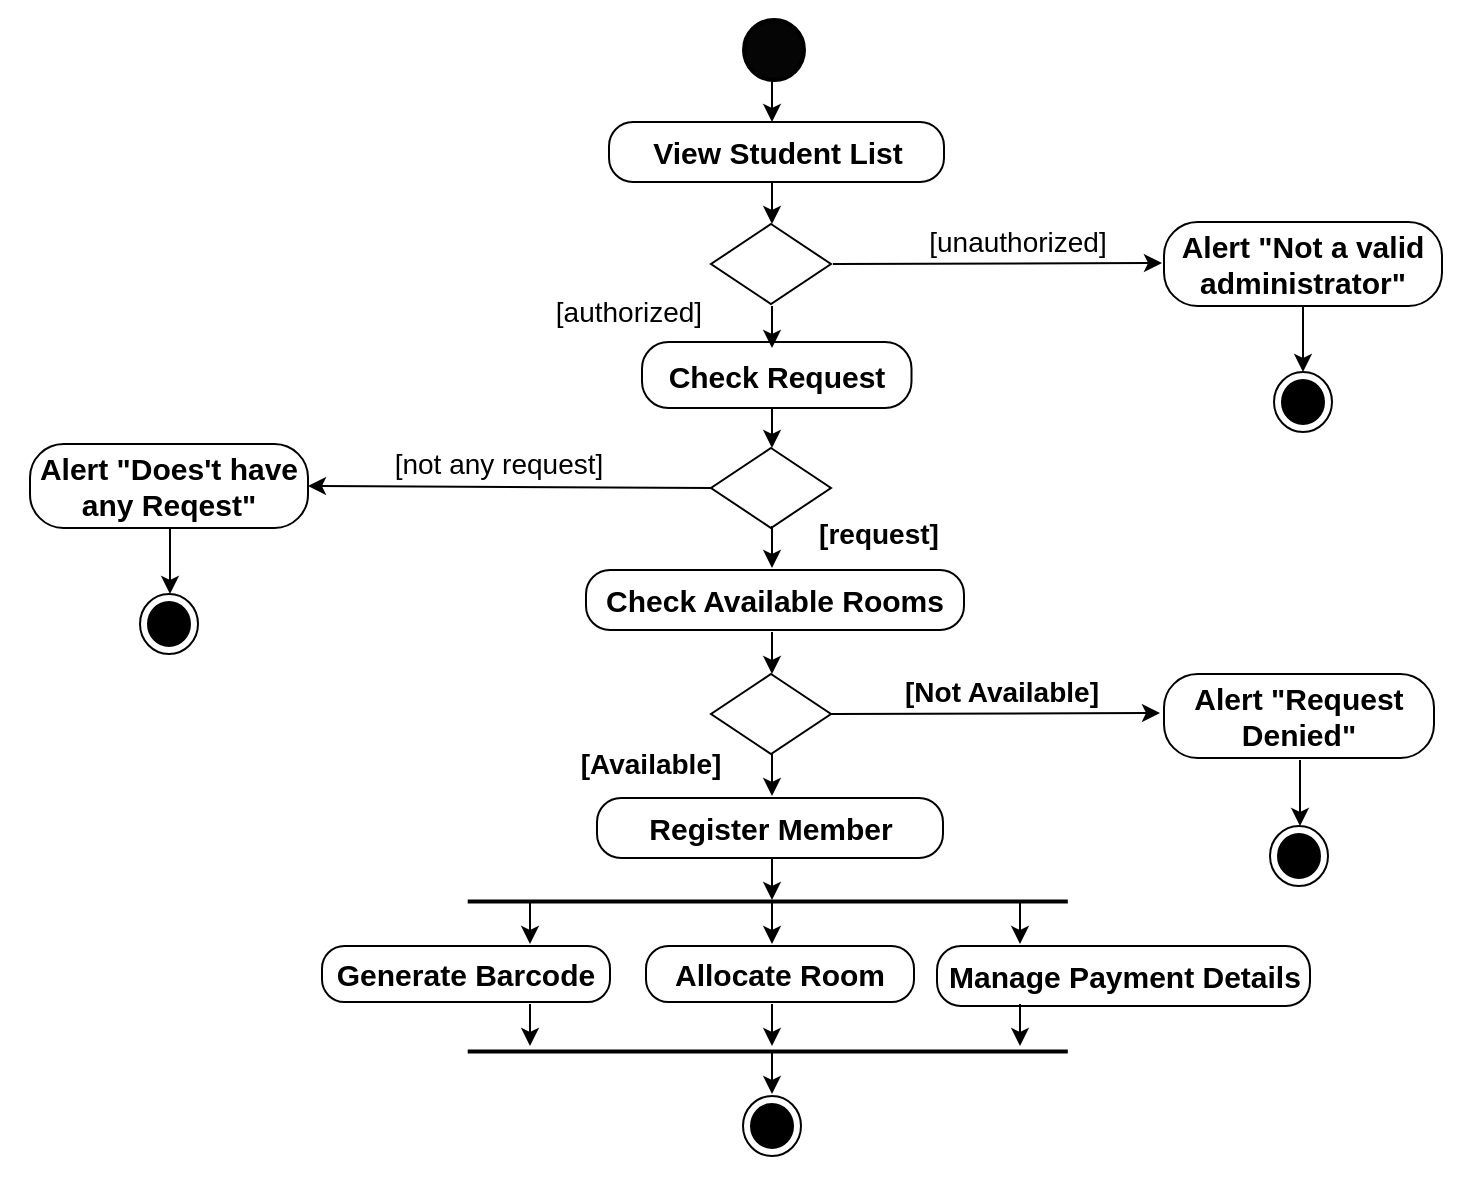 <mxfile version="24.7.7">
  <diagram name="Page-1" id="-OjTuoedmdQ_PuTkQpAq">
    <mxGraphModel dx="1050" dy="557" grid="1" gridSize="10" guides="1" tooltips="1" connect="1" arrows="1" fold="1" page="1" pageScale="1" pageWidth="850" pageHeight="1100" math="0" shadow="0">
      <root>
        <mxCell id="0" />
        <mxCell id="1" parent="0" />
        <mxCell id="hsuwf4feveRouKzLAgyw-4" value="" style="rounded=0;whiteSpace=wrap;html=1;strokeColor=#FFFFFF;" parent="1" vertex="1">
          <mxGeometry x="40" y="110" width="730" height="590" as="geometry" />
        </mxCell>
        <mxCell id="hsuwf4feveRouKzLAgyw-10" value="" style="ellipse;html=1;strokeWidth=2;rotation=90;fillStyle=solid;fillColor=#050505;" parent="1" vertex="1">
          <mxGeometry x="411" y="119" width="30" height="30" as="geometry" />
        </mxCell>
        <mxCell id="hsuwf4feveRouKzLAgyw-18" value="" style="endArrow=classic;html=1;rounded=0;exitX=1;exitY=0.5;exitDx=0;exitDy=0;entryX=0;entryY=0.5;entryDx=0;entryDy=0;" parent="1" edge="1">
          <mxGeometry width="50" height="50" relative="1" as="geometry">
            <mxPoint x="455.5" y="241" as="sourcePoint" />
            <mxPoint x="620" y="240.5" as="targetPoint" />
          </mxGeometry>
        </mxCell>
        <mxCell id="hsuwf4feveRouKzLAgyw-19" value="&lt;font style=&quot;font-size: 14px;&quot;&gt;[unauthorized]&lt;/font&gt;" style="text;html=1;align=center;verticalAlign=middle;whiteSpace=wrap;rounded=0;" parent="1" vertex="1">
          <mxGeometry x="488" y="220" width="120" height="20" as="geometry" />
        </mxCell>
        <mxCell id="hsuwf4feveRouKzLAgyw-23" value="&lt;font style=&quot;font-size: 15px;&quot;&gt;&lt;b&gt;&lt;font style=&quot;font-size: 15px;&quot;&gt;Alert &quot;Not a valid administrator&lt;/font&gt;&lt;span style=&quot;background-color: initial;&quot;&gt;&quot;&lt;/span&gt;&lt;/b&gt;&lt;/font&gt;" style="rounded=1;whiteSpace=wrap;html=1;arcSize=40;" parent="1" vertex="1">
          <mxGeometry x="621" y="220" width="139" height="42" as="geometry" />
        </mxCell>
        <mxCell id="hsuwf4feveRouKzLAgyw-25" value="" style="ellipse;html=1;shape=endState;fillColor=#000000;strokeColor=#030000;" parent="1" vertex="1">
          <mxGeometry x="676" y="295" width="29" height="30" as="geometry" />
        </mxCell>
        <mxCell id="hsuwf4feveRouKzLAgyw-26" value="" style="endArrow=classic;html=1;rounded=0;exitX=0.5;exitY=1;exitDx=0;exitDy=0;entryX=0.5;entryY=0;entryDx=0;entryDy=0;" parent="1" source="hsuwf4feveRouKzLAgyw-23" target="hsuwf4feveRouKzLAgyw-25" edge="1">
          <mxGeometry width="50" height="50" relative="1" as="geometry">
            <mxPoint x="468.5" y="311" as="sourcePoint" />
            <mxPoint x="633" y="310.5" as="targetPoint" />
          </mxGeometry>
        </mxCell>
        <mxCell id="hsuwf4feveRouKzLAgyw-27" value="&lt;font style=&quot;font-size: 14px;&quot;&gt;[authorized]&lt;/font&gt;" style="text;html=1;align=center;verticalAlign=middle;whiteSpace=wrap;rounded=0;" parent="1" vertex="1">
          <mxGeometry x="311" y="253" width="85" height="24" as="geometry" />
        </mxCell>
        <mxCell id="hsuwf4feveRouKzLAgyw-28" value="&lt;span style=&quot;font-size: 15px;&quot;&gt;&lt;b&gt;View Student List&lt;/b&gt;&lt;/span&gt;" style="rounded=1;whiteSpace=wrap;html=1;arcSize=40;" parent="1" vertex="1">
          <mxGeometry x="343.5" y="170" width="167.5" height="30" as="geometry" />
        </mxCell>
        <mxCell id="hsuwf4feveRouKzLAgyw-32" value="" style="rhombus;whiteSpace=wrap;html=1;" parent="1" vertex="1">
          <mxGeometry x="394.5" y="221" width="60" height="40" as="geometry" />
        </mxCell>
        <mxCell id="hsuwf4feveRouKzLAgyw-43" value="" style="endArrow=classic;html=1;rounded=0;" parent="1" edge="1">
          <mxGeometry width="50" height="50" relative="1" as="geometry">
            <mxPoint x="425" y="200" as="sourcePoint" />
            <mxPoint x="425" y="221" as="targetPoint" />
          </mxGeometry>
        </mxCell>
        <mxCell id="hsuwf4feveRouKzLAgyw-45" value="" style="endArrow=classic;html=1;rounded=0;" parent="1" edge="1">
          <mxGeometry width="50" height="50" relative="1" as="geometry">
            <mxPoint x="425" y="149" as="sourcePoint" />
            <mxPoint x="425" y="170" as="targetPoint" />
          </mxGeometry>
        </mxCell>
        <mxCell id="hsuwf4feveRouKzLAgyw-47" value="&lt;span style=&quot;font-size: 15px;&quot;&gt;&lt;b&gt;Register Member&lt;/b&gt;&lt;/span&gt;" style="rounded=1;whiteSpace=wrap;html=1;arcSize=40;" parent="1" vertex="1">
          <mxGeometry x="337.5" y="508" width="173" height="30" as="geometry" />
        </mxCell>
        <mxCell id="hsuwf4feveRouKzLAgyw-48" value="" style="endArrow=classic;html=1;rounded=0;" parent="1" edge="1">
          <mxGeometry width="50" height="50" relative="1" as="geometry">
            <mxPoint x="425" y="312" as="sourcePoint" />
            <mxPoint x="425" y="333" as="targetPoint" />
          </mxGeometry>
        </mxCell>
        <mxCell id="hsuwf4feveRouKzLAgyw-50" value="&lt;font style=&quot;font-size: 15px;&quot;&gt;&lt;b&gt;Check Request&lt;/b&gt;&lt;/font&gt;" style="rounded=1;whiteSpace=wrap;html=1;arcSize=40;" parent="1" vertex="1">
          <mxGeometry x="360" y="280" width="134.75" height="33" as="geometry" />
        </mxCell>
        <mxCell id="hsuwf4feveRouKzLAgyw-51" value="&lt;span style=&quot;font-size: 15px;&quot;&gt;&lt;b&gt;Check Available Rooms&lt;/b&gt;&lt;/span&gt;" style="rounded=1;whiteSpace=wrap;html=1;arcSize=40;" parent="1" vertex="1">
          <mxGeometry x="332" y="394" width="189" height="30" as="geometry" />
        </mxCell>
        <mxCell id="W7Onl-P6QppJBiZPLQIE-1" value="" style="endArrow=classic;html=1;rounded=0;" parent="1" edge="1">
          <mxGeometry width="50" height="50" relative="1" as="geometry">
            <mxPoint x="425" y="262" as="sourcePoint" />
            <mxPoint x="425" y="283" as="targetPoint" />
          </mxGeometry>
        </mxCell>
        <mxCell id="W7Onl-P6QppJBiZPLQIE-2" value="" style="rhombus;whiteSpace=wrap;html=1;" parent="1" vertex="1">
          <mxGeometry x="394.5" y="333" width="60" height="40" as="geometry" />
        </mxCell>
        <mxCell id="W7Onl-P6QppJBiZPLQIE-3" value="" style="endArrow=classic;html=1;rounded=0;exitX=0;exitY=0.5;exitDx=0;exitDy=0;entryX=1;entryY=0.5;entryDx=0;entryDy=0;" parent="1" source="W7Onl-P6QppJBiZPLQIE-2" target="W7Onl-P6QppJBiZPLQIE-5" edge="1">
          <mxGeometry width="50" height="50" relative="1" as="geometry">
            <mxPoint x="403.5" y="396" as="sourcePoint" />
            <mxPoint x="568" y="395.5" as="targetPoint" />
          </mxGeometry>
        </mxCell>
        <mxCell id="W7Onl-P6QppJBiZPLQIE-4" value="&lt;font style=&quot;font-size: 14px;&quot;&gt;[not any request]&lt;/font&gt;" style="text;html=1;align=center;verticalAlign=middle;whiteSpace=wrap;rounded=0;" parent="1" vertex="1">
          <mxGeometry x="227" y="331" width="123" height="20" as="geometry" />
        </mxCell>
        <mxCell id="W7Onl-P6QppJBiZPLQIE-5" value="&lt;font style=&quot;font-size: 15px;&quot;&gt;&lt;b&gt;&lt;font style=&quot;font-size: 15px;&quot;&gt;Alert &quot;Does&#39;t have any Reqest&lt;/font&gt;&lt;span style=&quot;background-color: initial;&quot;&gt;&quot;&lt;/span&gt;&lt;/b&gt;&lt;/font&gt;" style="rounded=1;whiteSpace=wrap;html=1;arcSize=40;" parent="1" vertex="1">
          <mxGeometry x="54" y="331" width="139" height="42" as="geometry" />
        </mxCell>
        <mxCell id="W7Onl-P6QppJBiZPLQIE-6" value="" style="endArrow=classic;html=1;rounded=0;exitX=0.5;exitY=1;exitDx=0;exitDy=0;entryX=0.5;entryY=0;entryDx=0;entryDy=0;" parent="1" edge="1">
          <mxGeometry width="50" height="50" relative="1" as="geometry">
            <mxPoint x="124" y="373" as="sourcePoint" />
            <mxPoint x="124" y="406" as="targetPoint" />
          </mxGeometry>
        </mxCell>
        <mxCell id="W7Onl-P6QppJBiZPLQIE-7" value="" style="ellipse;html=1;shape=endState;fillColor=#000000;strokeColor=#030000;" parent="1" vertex="1">
          <mxGeometry x="109" y="406" width="29" height="30" as="geometry" />
        </mxCell>
        <mxCell id="W7Onl-P6QppJBiZPLQIE-9" value="" style="endArrow=classic;html=1;rounded=0;" parent="1" edge="1">
          <mxGeometry width="50" height="50" relative="1" as="geometry">
            <mxPoint x="425" y="372" as="sourcePoint" />
            <mxPoint x="425" y="393" as="targetPoint" />
          </mxGeometry>
        </mxCell>
        <mxCell id="W7Onl-P6QppJBiZPLQIE-11" value="&lt;span style=&quot;font-size: 14px;&quot;&gt;&lt;b&gt;[Not Available]&lt;/b&gt;&lt;/span&gt;" style="text;html=1;align=center;verticalAlign=middle;whiteSpace=wrap;rounded=0;" parent="1" vertex="1">
          <mxGeometry x="490" y="445" width="100" height="20" as="geometry" />
        </mxCell>
        <mxCell id="W7Onl-P6QppJBiZPLQIE-12" value="&lt;font style=&quot;font-size: 15px;&quot;&gt;&lt;b&gt;&lt;font style=&quot;font-size: 15px;&quot;&gt;Alert &quot;Request Denied&lt;/font&gt;&lt;span style=&quot;background-color: initial;&quot;&gt;&quot;&lt;/span&gt;&lt;/b&gt;&lt;/font&gt;" style="rounded=1;whiteSpace=wrap;html=1;arcSize=40;" parent="1" vertex="1">
          <mxGeometry x="621" y="446" width="135" height="42" as="geometry" />
        </mxCell>
        <mxCell id="W7Onl-P6QppJBiZPLQIE-13" value="&lt;font style=&quot;font-size: 14px;&quot;&gt;&lt;b&gt;[request]&lt;/b&gt;&lt;/font&gt;" style="text;html=1;align=center;verticalAlign=middle;whiteSpace=wrap;rounded=0;" parent="1" vertex="1">
          <mxGeometry x="442" y="366" width="73" height="20" as="geometry" />
        </mxCell>
        <mxCell id="W7Onl-P6QppJBiZPLQIE-16" value="" style="ellipse;html=1;shape=endState;fillColor=#000000;strokeColor=#030000;" parent="1" vertex="1">
          <mxGeometry x="674" y="522" width="29" height="30" as="geometry" />
        </mxCell>
        <mxCell id="W7Onl-P6QppJBiZPLQIE-18" value="" style="endArrow=classic;html=1;rounded=0;exitX=0.5;exitY=1;exitDx=0;exitDy=0;entryX=0.5;entryY=0;entryDx=0;entryDy=0;" parent="1" edge="1">
          <mxGeometry width="50" height="50" relative="1" as="geometry">
            <mxPoint x="689" y="489" as="sourcePoint" />
            <mxPoint x="689" y="522" as="targetPoint" />
          </mxGeometry>
        </mxCell>
        <mxCell id="W7Onl-P6QppJBiZPLQIE-19" value="" style="endArrow=classic;html=1;rounded=0;" parent="1" edge="1">
          <mxGeometry width="50" height="50" relative="1" as="geometry">
            <mxPoint x="425" y="425" as="sourcePoint" />
            <mxPoint x="425" y="446" as="targetPoint" />
          </mxGeometry>
        </mxCell>
        <mxCell id="W7Onl-P6QppJBiZPLQIE-21" value="" style="rhombus;whiteSpace=wrap;html=1;" parent="1" vertex="1">
          <mxGeometry x="394.5" y="446" width="60" height="40" as="geometry" />
        </mxCell>
        <mxCell id="W7Onl-P6QppJBiZPLQIE-22" value="" style="endArrow=classic;html=1;rounded=0;exitX=1;exitY=0.5;exitDx=0;exitDy=0;entryX=0;entryY=0.5;entryDx=0;entryDy=0;" parent="1" edge="1">
          <mxGeometry width="50" height="50" relative="1" as="geometry">
            <mxPoint x="454.5" y="466" as="sourcePoint" />
            <mxPoint x="619" y="465.5" as="targetPoint" />
          </mxGeometry>
        </mxCell>
        <mxCell id="W7Onl-P6QppJBiZPLQIE-23" value="" style="endArrow=classic;html=1;rounded=0;" parent="1" edge="1">
          <mxGeometry width="50" height="50" relative="1" as="geometry">
            <mxPoint x="425" y="486" as="sourcePoint" />
            <mxPoint x="425" y="507" as="targetPoint" />
          </mxGeometry>
        </mxCell>
        <mxCell id="W7Onl-P6QppJBiZPLQIE-24" value="" style="endArrow=classic;html=1;rounded=0;" parent="1" edge="1">
          <mxGeometry width="50" height="50" relative="1" as="geometry">
            <mxPoint x="425" y="538" as="sourcePoint" />
            <mxPoint x="425" y="559" as="targetPoint" />
          </mxGeometry>
        </mxCell>
        <mxCell id="W7Onl-P6QppJBiZPLQIE-31" value="" style="endArrow=none;html=1;rounded=0;exitX=0.341;exitY=0.527;exitDx=0;exitDy=0;exitPerimeter=0;entryX=0.694;entryY=0.527;entryDx=0;entryDy=0;entryPerimeter=0;strokeWidth=2;" parent="1" edge="1">
          <mxGeometry width="50" height="50" relative="1" as="geometry">
            <mxPoint x="272.85" y="559.7" as="sourcePoint" />
            <mxPoint x="572.9" y="559.7" as="targetPoint" />
          </mxGeometry>
        </mxCell>
        <mxCell id="W7Onl-P6QppJBiZPLQIE-32" value="&lt;span style=&quot;font-size: 14px;&quot;&gt;&lt;b&gt;[Available]&lt;/b&gt;&lt;/span&gt;" style="text;html=1;align=center;verticalAlign=middle;whiteSpace=wrap;rounded=0;" parent="1" vertex="1">
          <mxGeometry x="323" y="481" width="83" height="20" as="geometry" />
        </mxCell>
        <mxCell id="W7Onl-P6QppJBiZPLQIE-33" value="&lt;span style=&quot;font-size: 15px;&quot;&gt;&lt;b&gt;Allocate Room&lt;/b&gt;&lt;/span&gt;" style="rounded=1;whiteSpace=wrap;html=1;arcSize=40;" parent="1" vertex="1">
          <mxGeometry x="362" y="582" width="134" height="28" as="geometry" />
        </mxCell>
        <mxCell id="W7Onl-P6QppJBiZPLQIE-34" value="" style="endArrow=classic;html=1;rounded=0;" parent="1" edge="1">
          <mxGeometry width="50" height="50" relative="1" as="geometry">
            <mxPoint x="425" y="560" as="sourcePoint" />
            <mxPoint x="425" y="581" as="targetPoint" />
          </mxGeometry>
        </mxCell>
        <mxCell id="W7Onl-P6QppJBiZPLQIE-36" value="" style="endArrow=classic;html=1;rounded=0;" parent="1" edge="1">
          <mxGeometry width="50" height="50" relative="1" as="geometry">
            <mxPoint x="549" y="560" as="sourcePoint" />
            <mxPoint x="549" y="581" as="targetPoint" />
          </mxGeometry>
        </mxCell>
        <mxCell id="W7Onl-P6QppJBiZPLQIE-37" value="&lt;span style=&quot;font-size: 15px;&quot;&gt;&lt;b&gt;Manage Payment Details&lt;/b&gt;&lt;/span&gt;" style="rounded=1;whiteSpace=wrap;html=1;arcSize=40;" parent="1" vertex="1">
          <mxGeometry x="507.5" y="582" width="186.5" height="30" as="geometry" />
        </mxCell>
        <mxCell id="W7Onl-P6QppJBiZPLQIE-38" value="" style="endArrow=classic;html=1;rounded=0;" parent="1" edge="1">
          <mxGeometry width="50" height="50" relative="1" as="geometry">
            <mxPoint x="304" y="560" as="sourcePoint" />
            <mxPoint x="304" y="581" as="targetPoint" />
          </mxGeometry>
        </mxCell>
        <mxCell id="W7Onl-P6QppJBiZPLQIE-39" value="&lt;span style=&quot;font-size: 15px;&quot;&gt;&lt;b&gt;Generate Barcode&lt;/b&gt;&lt;/span&gt;" style="rounded=1;whiteSpace=wrap;html=1;arcSize=40;" parent="1" vertex="1">
          <mxGeometry x="200" y="582" width="144" height="28" as="geometry" />
        </mxCell>
        <mxCell id="W7Onl-P6QppJBiZPLQIE-40" value="" style="endArrow=none;html=1;rounded=0;exitX=0.341;exitY=0.527;exitDx=0;exitDy=0;exitPerimeter=0;entryX=0.694;entryY=0.527;entryDx=0;entryDy=0;entryPerimeter=0;strokeWidth=2;" parent="1" edge="1">
          <mxGeometry width="50" height="50" relative="1" as="geometry">
            <mxPoint x="272.85" y="634.7" as="sourcePoint" />
            <mxPoint x="572.9" y="634.7" as="targetPoint" />
          </mxGeometry>
        </mxCell>
        <mxCell id="W7Onl-P6QppJBiZPLQIE-41" value="" style="endArrow=classic;html=1;rounded=0;" parent="1" edge="1">
          <mxGeometry width="50" height="50" relative="1" as="geometry">
            <mxPoint x="304" y="611" as="sourcePoint" />
            <mxPoint x="304" y="632" as="targetPoint" />
          </mxGeometry>
        </mxCell>
        <mxCell id="W7Onl-P6QppJBiZPLQIE-42" value="" style="endArrow=classic;html=1;rounded=0;" parent="1" edge="1">
          <mxGeometry width="50" height="50" relative="1" as="geometry">
            <mxPoint x="425" y="611" as="sourcePoint" />
            <mxPoint x="425" y="632" as="targetPoint" />
          </mxGeometry>
        </mxCell>
        <mxCell id="W7Onl-P6QppJBiZPLQIE-43" value="" style="endArrow=classic;html=1;rounded=0;" parent="1" edge="1">
          <mxGeometry width="50" height="50" relative="1" as="geometry">
            <mxPoint x="549" y="611" as="sourcePoint" />
            <mxPoint x="549" y="632" as="targetPoint" />
          </mxGeometry>
        </mxCell>
        <mxCell id="W7Onl-P6QppJBiZPLQIE-44" value="" style="endArrow=classic;html=1;rounded=0;" parent="1" edge="1">
          <mxGeometry width="50" height="50" relative="1" as="geometry">
            <mxPoint x="425" y="635" as="sourcePoint" />
            <mxPoint x="425" y="656" as="targetPoint" />
          </mxGeometry>
        </mxCell>
        <mxCell id="W7Onl-P6QppJBiZPLQIE-45" value="" style="ellipse;html=1;shape=endState;fillColor=#000000;strokeColor=#030000;" parent="1" vertex="1">
          <mxGeometry x="410.5" y="657" width="29" height="30" as="geometry" />
        </mxCell>
      </root>
    </mxGraphModel>
  </diagram>
</mxfile>
